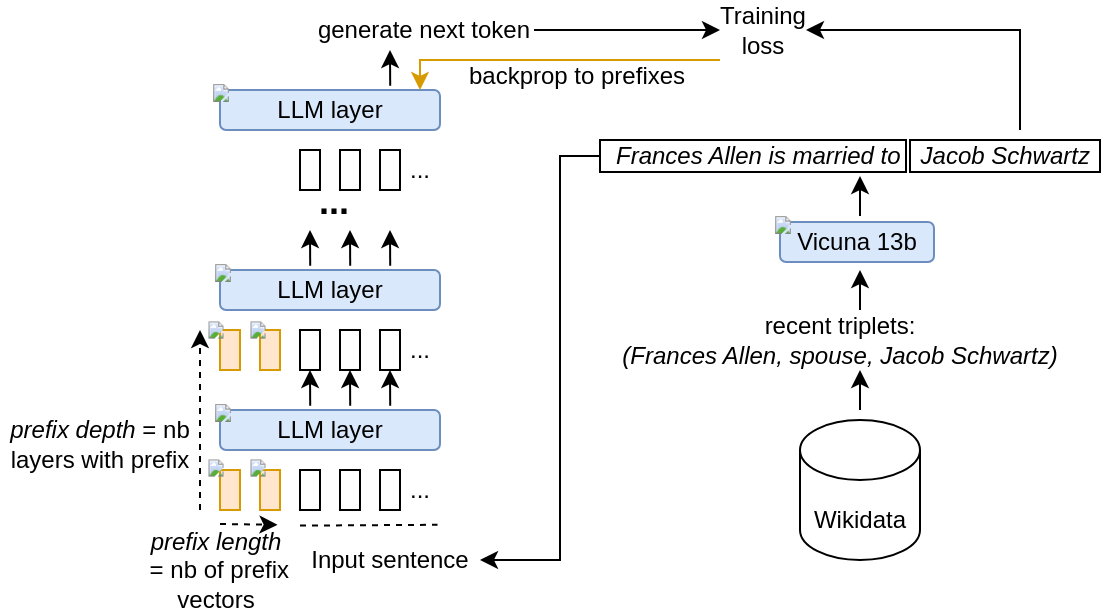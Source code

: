 <mxfile version="20.2.3" type="device"><diagram id="-O8K_xurxsSe1AlVAuJ2" name="Page-1"><mxGraphModel dx="643" dy="475" grid="1" gridSize="10" guides="1" tooltips="1" connect="1" arrows="1" fold="1" page="1" pageScale="1" pageWidth="827" pageHeight="1169" math="0" shadow="0"><root><mxCell id="0"/><mxCell id="1" parent="0"/><mxCell id="OiXbcnNdBCc8Buom5zJM-40" value="" style="rounded=0;whiteSpace=wrap;html=1;fontSize=12;" vertex="1" parent="1"><mxGeometry x="625" y="205" width="95" height="16" as="geometry"/></mxCell><mxCell id="OiXbcnNdBCc8Buom5zJM-37" value="" style="rounded=0;whiteSpace=wrap;html=1;fontSize=12;" vertex="1" parent="1"><mxGeometry x="470" y="205" width="153" height="16" as="geometry"/></mxCell><mxCell id="yRJL_Q9edd8t28seV29l-1" value="" style="rounded=0;whiteSpace=wrap;html=1;" parent="1" vertex="1"><mxGeometry x="320" y="370" width="10" height="20" as="geometry"/></mxCell><mxCell id="yRJL_Q9edd8t28seV29l-2" value="" style="rounded=0;whiteSpace=wrap;html=1;" parent="1" vertex="1"><mxGeometry x="340" y="370" width="10" height="20" as="geometry"/></mxCell><mxCell id="yRJL_Q9edd8t28seV29l-3" value="" style="rounded=0;whiteSpace=wrap;html=1;" parent="1" vertex="1"><mxGeometry x="360" y="370" width="10" height="20" as="geometry"/></mxCell><mxCell id="yRJL_Q9edd8t28seV29l-4" value="LLM layer" style="rounded=1;whiteSpace=wrap;html=1;fillColor=#dae8fc;strokeColor=#6c8ebf;" parent="1" vertex="1"><mxGeometry x="280" y="340" width="110" height="20" as="geometry"/></mxCell><mxCell id="yRJL_Q9edd8t28seV29l-5" value="" style="rounded=0;whiteSpace=wrap;html=1;fillColor=#ffe6cc;strokeColor=#d79b00;" parent="1" vertex="1"><mxGeometry x="300" y="370" width="10" height="20" as="geometry"/></mxCell><mxCell id="yRJL_Q9edd8t28seV29l-6" value="" style="rounded=0;whiteSpace=wrap;html=1;fillColor=#ffe6cc;strokeColor=#d79b00;" parent="1" vertex="1"><mxGeometry x="280" y="370" width="10" height="20" as="geometry"/></mxCell><mxCell id="yRJL_Q9edd8t28seV29l-7" value="..." style="text;html=1;strokeColor=none;fillColor=none;align=center;verticalAlign=middle;whiteSpace=wrap;rounded=0;" parent="1" vertex="1"><mxGeometry x="370" y="375" width="20" height="10" as="geometry"/></mxCell><mxCell id="yRJL_Q9edd8t28seV29l-8" value="" style="rounded=0;whiteSpace=wrap;html=1;" parent="1" vertex="1"><mxGeometry x="320" y="300" width="10" height="20" as="geometry"/></mxCell><mxCell id="yRJL_Q9edd8t28seV29l-9" value="" style="rounded=0;whiteSpace=wrap;html=1;" parent="1" vertex="1"><mxGeometry x="340" y="300" width="10" height="20" as="geometry"/></mxCell><mxCell id="yRJL_Q9edd8t28seV29l-10" value="" style="rounded=0;whiteSpace=wrap;html=1;" parent="1" vertex="1"><mxGeometry x="360" y="300" width="10" height="20" as="geometry"/></mxCell><mxCell id="yRJL_Q9edd8t28seV29l-11" value="LLM layer" style="rounded=1;whiteSpace=wrap;html=1;fillColor=#dae8fc;strokeColor=#6c8ebf;" parent="1" vertex="1"><mxGeometry x="280" y="270" width="110" height="20" as="geometry"/></mxCell><mxCell id="yRJL_Q9edd8t28seV29l-12" value="" style="rounded=0;whiteSpace=wrap;html=1;fillColor=#ffe6cc;strokeColor=#d79b00;" parent="1" vertex="1"><mxGeometry x="300" y="300" width="10" height="20" as="geometry"/></mxCell><mxCell id="yRJL_Q9edd8t28seV29l-13" value="" style="rounded=0;whiteSpace=wrap;html=1;fillColor=#ffe6cc;strokeColor=#d79b00;" parent="1" vertex="1"><mxGeometry x="280" y="300" width="10" height="20" as="geometry"/></mxCell><mxCell id="yRJL_Q9edd8t28seV29l-14" value="..." style="text;html=1;strokeColor=none;fillColor=none;align=center;verticalAlign=middle;whiteSpace=wrap;rounded=0;" parent="1" vertex="1"><mxGeometry x="370" y="305" width="20" height="10" as="geometry"/></mxCell><mxCell id="yRJL_Q9edd8t28seV29l-15" value="" style="endArrow=classic;html=1;rounded=0;exitX=0.41;exitY=-0.107;exitDx=0;exitDy=0;exitPerimeter=0;entryX=0.5;entryY=1;entryDx=0;entryDy=0;" parent="1" source="yRJL_Q9edd8t28seV29l-4" target="yRJL_Q9edd8t28seV29l-8" edge="1"><mxGeometry width="50" height="50" relative="1" as="geometry"><mxPoint x="390" y="350" as="sourcePoint"/><mxPoint x="440" y="300" as="targetPoint"/></mxGeometry></mxCell><mxCell id="yRJL_Q9edd8t28seV29l-16" value="" style="endArrow=classic;html=1;rounded=0;exitX=0.41;exitY=-0.107;exitDx=0;exitDy=0;exitPerimeter=0;entryX=0.5;entryY=1;entryDx=0;entryDy=0;" parent="1" edge="1"><mxGeometry width="50" height="50" relative="1" as="geometry"><mxPoint x="345.1" y="337.86" as="sourcePoint"/><mxPoint x="345" y="320" as="targetPoint"/></mxGeometry></mxCell><mxCell id="yRJL_Q9edd8t28seV29l-17" value="" style="endArrow=classic;html=1;rounded=0;exitX=0.41;exitY=-0.107;exitDx=0;exitDy=0;exitPerimeter=0;entryX=0.5;entryY=1;entryDx=0;entryDy=0;" parent="1" edge="1"><mxGeometry width="50" height="50" relative="1" as="geometry"><mxPoint x="365.1" y="337.86" as="sourcePoint"/><mxPoint x="365" y="320" as="targetPoint"/></mxGeometry></mxCell><mxCell id="OiXbcnNdBCc8Buom5zJM-1" value="Input sentence" style="text;html=1;strokeColor=none;fillColor=none;align=center;verticalAlign=middle;whiteSpace=wrap;rounded=0;" vertex="1" parent="1"><mxGeometry x="320" y="400" width="90" height="30" as="geometry"/></mxCell><mxCell id="OiXbcnNdBCc8Buom5zJM-2" value="" style="endArrow=none;html=1;rounded=0;exitX=0;exitY=-0.073;exitDx=0;exitDy=0;exitPerimeter=0;entryX=0.764;entryY=-0.087;entryDx=0;entryDy=0;entryPerimeter=0;dashed=1;" edge="1" parent="1" source="OiXbcnNdBCc8Buom5zJM-1" target="OiXbcnNdBCc8Buom5zJM-1"><mxGeometry width="50" height="50" relative="1" as="geometry"><mxPoint x="370" y="360" as="sourcePoint"/><mxPoint x="420" y="310" as="targetPoint"/></mxGeometry></mxCell><mxCell id="OiXbcnNdBCc8Buom5zJM-3" value="" style="endArrow=classic;html=1;rounded=0;entryX=0.764;entryY=-0.087;entryDx=0;entryDy=0;entryPerimeter=0;dashed=1;startArrow=none;startFill=0;endFill=1;" edge="1" parent="1"><mxGeometry width="50" height="50" relative="1" as="geometry"><mxPoint x="280" y="397" as="sourcePoint"/><mxPoint x="308.76" y="397.39" as="targetPoint"/></mxGeometry></mxCell><mxCell id="OiXbcnNdBCc8Buom5zJM-4" value="&lt;i&gt;prefix length&lt;br&gt;&lt;/i&gt;&amp;nbsp;= nb of prefix vectors" style="text;html=1;strokeColor=none;fillColor=none;align=center;verticalAlign=middle;whiteSpace=wrap;rounded=0;" vertex="1" parent="1"><mxGeometry x="238" y="405" width="80" height="30" as="geometry"/></mxCell><mxCell id="OiXbcnNdBCc8Buom5zJM-5" value="&lt;b&gt;&lt;font style=&quot;font-size: 18px;&quot;&gt;...&lt;/font&gt;&lt;/b&gt;" style="text;html=1;strokeColor=none;fillColor=none;align=center;verticalAlign=middle;whiteSpace=wrap;rounded=0;" vertex="1" parent="1"><mxGeometry x="327" y="231" width="20" height="10" as="geometry"/></mxCell><mxCell id="OiXbcnNdBCc8Buom5zJM-6" value="" style="endArrow=classic;html=1;rounded=0;exitX=0.41;exitY=-0.107;exitDx=0;exitDy=0;exitPerimeter=0;entryX=0.5;entryY=1;entryDx=0;entryDy=0;" edge="1" parent="1"><mxGeometry width="50" height="50" relative="1" as="geometry"><mxPoint x="325.1" y="267.86" as="sourcePoint"/><mxPoint x="325" y="250" as="targetPoint"/></mxGeometry></mxCell><mxCell id="OiXbcnNdBCc8Buom5zJM-7" value="" style="endArrow=classic;html=1;rounded=0;exitX=0.41;exitY=-0.107;exitDx=0;exitDy=0;exitPerimeter=0;entryX=0.5;entryY=1;entryDx=0;entryDy=0;" edge="1" parent="1"><mxGeometry width="50" height="50" relative="1" as="geometry"><mxPoint x="345.1" y="267.86" as="sourcePoint"/><mxPoint x="345" y="250" as="targetPoint"/></mxGeometry></mxCell><mxCell id="OiXbcnNdBCc8Buom5zJM-8" value="" style="endArrow=classic;html=1;rounded=0;exitX=0.41;exitY=-0.107;exitDx=0;exitDy=0;exitPerimeter=0;entryX=0.5;entryY=1;entryDx=0;entryDy=0;" edge="1" parent="1"><mxGeometry width="50" height="50" relative="1" as="geometry"><mxPoint x="365.1" y="267.86" as="sourcePoint"/><mxPoint x="365" y="250" as="targetPoint"/></mxGeometry></mxCell><mxCell id="OiXbcnNdBCc8Buom5zJM-9" value="" style="rounded=0;whiteSpace=wrap;html=1;" vertex="1" parent="1"><mxGeometry x="320" y="210" width="10" height="20" as="geometry"/></mxCell><mxCell id="OiXbcnNdBCc8Buom5zJM-10" value="" style="rounded=0;whiteSpace=wrap;html=1;" vertex="1" parent="1"><mxGeometry x="340" y="210" width="10" height="20" as="geometry"/></mxCell><mxCell id="OiXbcnNdBCc8Buom5zJM-11" value="" style="rounded=0;whiteSpace=wrap;html=1;" vertex="1" parent="1"><mxGeometry x="360" y="210" width="10" height="20" as="geometry"/></mxCell><mxCell id="OiXbcnNdBCc8Buom5zJM-12" value="LLM layer" style="rounded=1;whiteSpace=wrap;html=1;fillColor=#dae8fc;strokeColor=#6c8ebf;" vertex="1" parent="1"><mxGeometry x="280" y="180" width="110" height="20" as="geometry"/></mxCell><mxCell id="OiXbcnNdBCc8Buom5zJM-15" value="..." style="text;html=1;strokeColor=none;fillColor=none;align=center;verticalAlign=middle;whiteSpace=wrap;rounded=0;" vertex="1" parent="1"><mxGeometry x="370" y="215" width="20" height="10" as="geometry"/></mxCell><mxCell id="OiXbcnNdBCc8Buom5zJM-18" value="" style="endArrow=classic;html=1;rounded=0;exitX=0.41;exitY=-0.107;exitDx=0;exitDy=0;exitPerimeter=0;entryX=0.5;entryY=1;entryDx=0;entryDy=0;" edge="1" parent="1"><mxGeometry width="50" height="50" relative="1" as="geometry"><mxPoint x="365.1" y="177.86" as="sourcePoint"/><mxPoint x="365" y="160" as="targetPoint"/></mxGeometry></mxCell><mxCell id="OiXbcnNdBCc8Buom5zJM-46" value="" style="edgeStyle=orthogonalEdgeStyle;rounded=0;orthogonalLoop=1;jettySize=auto;html=1;fontSize=12;startArrow=none;startFill=0;endArrow=classic;endFill=1;" edge="1" parent="1" source="OiXbcnNdBCc8Buom5zJM-20" target="OiXbcnNdBCc8Buom5zJM-45"><mxGeometry relative="1" as="geometry"/></mxCell><mxCell id="OiXbcnNdBCc8Buom5zJM-20" value="generate next token" style="text;html=1;strokeColor=none;fillColor=none;align=center;verticalAlign=middle;whiteSpace=wrap;rounded=0;" vertex="1" parent="1"><mxGeometry x="327" y="135" width="110" height="30" as="geometry"/></mxCell><mxCell id="OiXbcnNdBCc8Buom5zJM-26" value="" style="endArrow=classic;html=1;rounded=0;fontSize=18;dashed=1;" edge="1" parent="1"><mxGeometry width="50" height="50" relative="1" as="geometry"><mxPoint x="270" y="390" as="sourcePoint"/><mxPoint x="270" y="300" as="targetPoint"/></mxGeometry></mxCell><mxCell id="OiXbcnNdBCc8Buom5zJM-28" value="&lt;i&gt;prefix depth&lt;/i&gt; = nb layers with prefix" style="text;html=1;strokeColor=none;fillColor=none;align=center;verticalAlign=middle;whiteSpace=wrap;rounded=0;" vertex="1" parent="1"><mxGeometry x="170" y="342" width="100" height="30" as="geometry"/></mxCell><mxCell id="OiXbcnNdBCc8Buom5zJM-30" value="&lt;font style=&quot;font-size: 12px;&quot;&gt;Wikidata&lt;/font&gt;" style="shape=cylinder3;whiteSpace=wrap;html=1;boundedLbl=1;backgroundOutline=1;size=15;fontSize=18;" vertex="1" parent="1"><mxGeometry x="570" y="345" width="60" height="70" as="geometry"/></mxCell><mxCell id="OiXbcnNdBCc8Buom5zJM-31" value="" style="endArrow=classic;html=1;rounded=0;fontSize=12;" edge="1" parent="1"><mxGeometry width="50" height="50" relative="1" as="geometry"><mxPoint x="600" y="340" as="sourcePoint"/><mxPoint x="600" y="320" as="targetPoint"/></mxGeometry></mxCell><mxCell id="OiXbcnNdBCc8Buom5zJM-32" value="recent triplets:&lt;br&gt;&lt;i&gt;(Frances Allen, spouse, Jacob Schwartz)&lt;/i&gt;" style="text;html=1;strokeColor=none;fillColor=none;align=center;verticalAlign=middle;whiteSpace=wrap;rounded=0;" vertex="1" parent="1"><mxGeometry x="470" y="290" width="240" height="30" as="geometry"/></mxCell><mxCell id="OiXbcnNdBCc8Buom5zJM-33" value="" style="endArrow=classic;html=1;rounded=0;fontSize=12;" edge="1" parent="1"><mxGeometry width="50" height="50" relative="1" as="geometry"><mxPoint x="600" y="290" as="sourcePoint"/><mxPoint x="600" y="270" as="targetPoint"/></mxGeometry></mxCell><mxCell id="OiXbcnNdBCc8Buom5zJM-34" value="Vicuna 13b" style="rounded=1;whiteSpace=wrap;html=1;fillColor=#dae8fc;strokeColor=#6c8ebf;" vertex="1" parent="1"><mxGeometry x="560" y="246" width="77" height="20" as="geometry"/></mxCell><mxCell id="OiXbcnNdBCc8Buom5zJM-35" value="" style="endArrow=classic;html=1;rounded=0;fontSize=12;" edge="1" parent="1"><mxGeometry width="50" height="50" relative="1" as="geometry"><mxPoint x="600" y="243" as="sourcePoint"/><mxPoint x="600" y="223" as="targetPoint"/></mxGeometry></mxCell><mxCell id="OiXbcnNdBCc8Buom5zJM-36" value="&lt;i&gt;Frances Allen is married to&amp;nbsp; &amp;nbsp;Jacob Schwartz&lt;/i&gt;" style="text;html=1;strokeColor=none;fillColor=none;align=center;verticalAlign=middle;whiteSpace=wrap;rounded=0;" vertex="1" parent="1"><mxGeometry x="473" y="198" width="247" height="30" as="geometry"/></mxCell><mxCell id="OiXbcnNdBCc8Buom5zJM-39" value="" style="endArrow=classic;html=1;rounded=0;fontSize=12;exitX=0;exitY=0.5;exitDx=0;exitDy=0;entryX=1;entryY=0.5;entryDx=0;entryDy=0;" edge="1" parent="1" source="OiXbcnNdBCc8Buom5zJM-37" target="OiXbcnNdBCc8Buom5zJM-1"><mxGeometry width="50" height="50" relative="1" as="geometry"><mxPoint x="420" y="290" as="sourcePoint"/><mxPoint x="450" y="430" as="targetPoint"/><Array as="points"><mxPoint x="450" y="213"/><mxPoint x="450" y="415"/></Array></mxGeometry></mxCell><mxCell id="OiXbcnNdBCc8Buom5zJM-43" value="" style="endArrow=classic;html=1;rounded=0;fontSize=12;entryX=1;entryY=0.5;entryDx=0;entryDy=0;" edge="1" parent="1" target="OiXbcnNdBCc8Buom5zJM-45"><mxGeometry width="50" height="50" relative="1" as="geometry"><mxPoint x="680" y="200" as="sourcePoint"/><mxPoint x="510" y="150" as="targetPoint"/><Array as="points"><mxPoint x="680" y="150"/></Array></mxGeometry></mxCell><mxCell id="OiXbcnNdBCc8Buom5zJM-45" value="Training loss" style="text;html=1;strokeColor=none;fillColor=none;align=center;verticalAlign=middle;whiteSpace=wrap;rounded=0;" vertex="1" parent="1"><mxGeometry x="530" y="135" width="43" height="30" as="geometry"/></mxCell><mxCell id="OiXbcnNdBCc8Buom5zJM-48" value="" style="shape=image;html=1;verticalLabelPosition=bottom;verticalAlign=top;imageAspect=1;aspect=fixed;image=/home/xtof/Downloads/flame-icon.png;fontSize=12;" vertex="1" parent="1"><mxGeometry x="274.23" y="295" width="7.54" height="10" as="geometry"/></mxCell><mxCell id="OiXbcnNdBCc8Buom5zJM-49" value="" style="shape=image;html=1;verticalLabelPosition=bottom;verticalAlign=top;imageAspect=1;aspect=fixed;image=/home/xtof/Downloads/flame-icon.png;fontSize=12;" vertex="1" parent="1"><mxGeometry x="295.23" y="295" width="7.54" height="10" as="geometry"/></mxCell><mxCell id="OiXbcnNdBCc8Buom5zJM-50" value="" style="shape=image;html=1;verticalLabelPosition=bottom;verticalAlign=top;imageAspect=1;aspect=fixed;image=/home/xtof/Downloads/flame-icon.png;fontSize=12;" vertex="1" parent="1"><mxGeometry x="274.23" y="364" width="7.54" height="10" as="geometry"/></mxCell><mxCell id="OiXbcnNdBCc8Buom5zJM-51" value="" style="shape=image;html=1;verticalLabelPosition=bottom;verticalAlign=top;imageAspect=1;aspect=fixed;image=/home/xtof/Downloads/flame-icon.png;fontSize=12;" vertex="1" parent="1"><mxGeometry x="295.23" y="364" width="7.54" height="10" as="geometry"/></mxCell><mxCell id="OiXbcnNdBCc8Buom5zJM-52" value="" style="shape=image;html=1;verticalLabelPosition=bottom;verticalAlign=top;imageAspect=1;aspect=fixed;image=/home/xtof/Downloads/snowflake-color-icon.png;fontSize=12;" vertex="1" parent="1"><mxGeometry x="277" y="267" width="9" height="9" as="geometry"/></mxCell><mxCell id="OiXbcnNdBCc8Buom5zJM-53" value="" style="shape=image;html=1;verticalLabelPosition=bottom;verticalAlign=top;imageAspect=1;aspect=fixed;image=/home/xtof/Downloads/snowflake-color-icon.png;fontSize=12;" vertex="1" parent="1"><mxGeometry x="276" y="177" width="9" height="9" as="geometry"/></mxCell><mxCell id="OiXbcnNdBCc8Buom5zJM-54" value="" style="shape=image;html=1;verticalLabelPosition=bottom;verticalAlign=top;imageAspect=1;aspect=fixed;image=/home/xtof/Downloads/snowflake-color-icon.png;fontSize=12;" vertex="1" parent="1"><mxGeometry x="277" y="337" width="9" height="9" as="geometry"/></mxCell><mxCell id="OiXbcnNdBCc8Buom5zJM-55" value="" style="shape=image;html=1;verticalLabelPosition=bottom;verticalAlign=top;imageAspect=1;aspect=fixed;image=/home/xtof/Downloads/snowflake-color-icon.png;fontSize=12;" vertex="1" parent="1"><mxGeometry x="557" y="243" width="9" height="9" as="geometry"/></mxCell><mxCell id="OiXbcnNdBCc8Buom5zJM-56" value="" style="endArrow=classic;html=1;rounded=0;fontSize=12;fillColor=#ffe6cc;strokeColor=#d79b00;exitX=0;exitY=1;exitDx=0;exitDy=0;entryX=0.909;entryY=0;entryDx=0;entryDy=0;entryPerimeter=0;" edge="1" parent="1" source="OiXbcnNdBCc8Buom5zJM-45" target="OiXbcnNdBCc8Buom5zJM-12"><mxGeometry width="50" height="50" relative="1" as="geometry"><mxPoint x="460" y="164" as="sourcePoint"/><mxPoint x="400" y="164" as="targetPoint"/><Array as="points"><mxPoint x="380" y="165"/></Array></mxGeometry></mxCell><mxCell id="OiXbcnNdBCc8Buom5zJM-57" value="backprop to prefixes" style="text;html=1;strokeColor=none;fillColor=none;align=center;verticalAlign=middle;whiteSpace=wrap;rounded=0;" vertex="1" parent="1"><mxGeometry x="401" y="158" width="115" height="30" as="geometry"/></mxCell></root></mxGraphModel></diagram></mxfile>